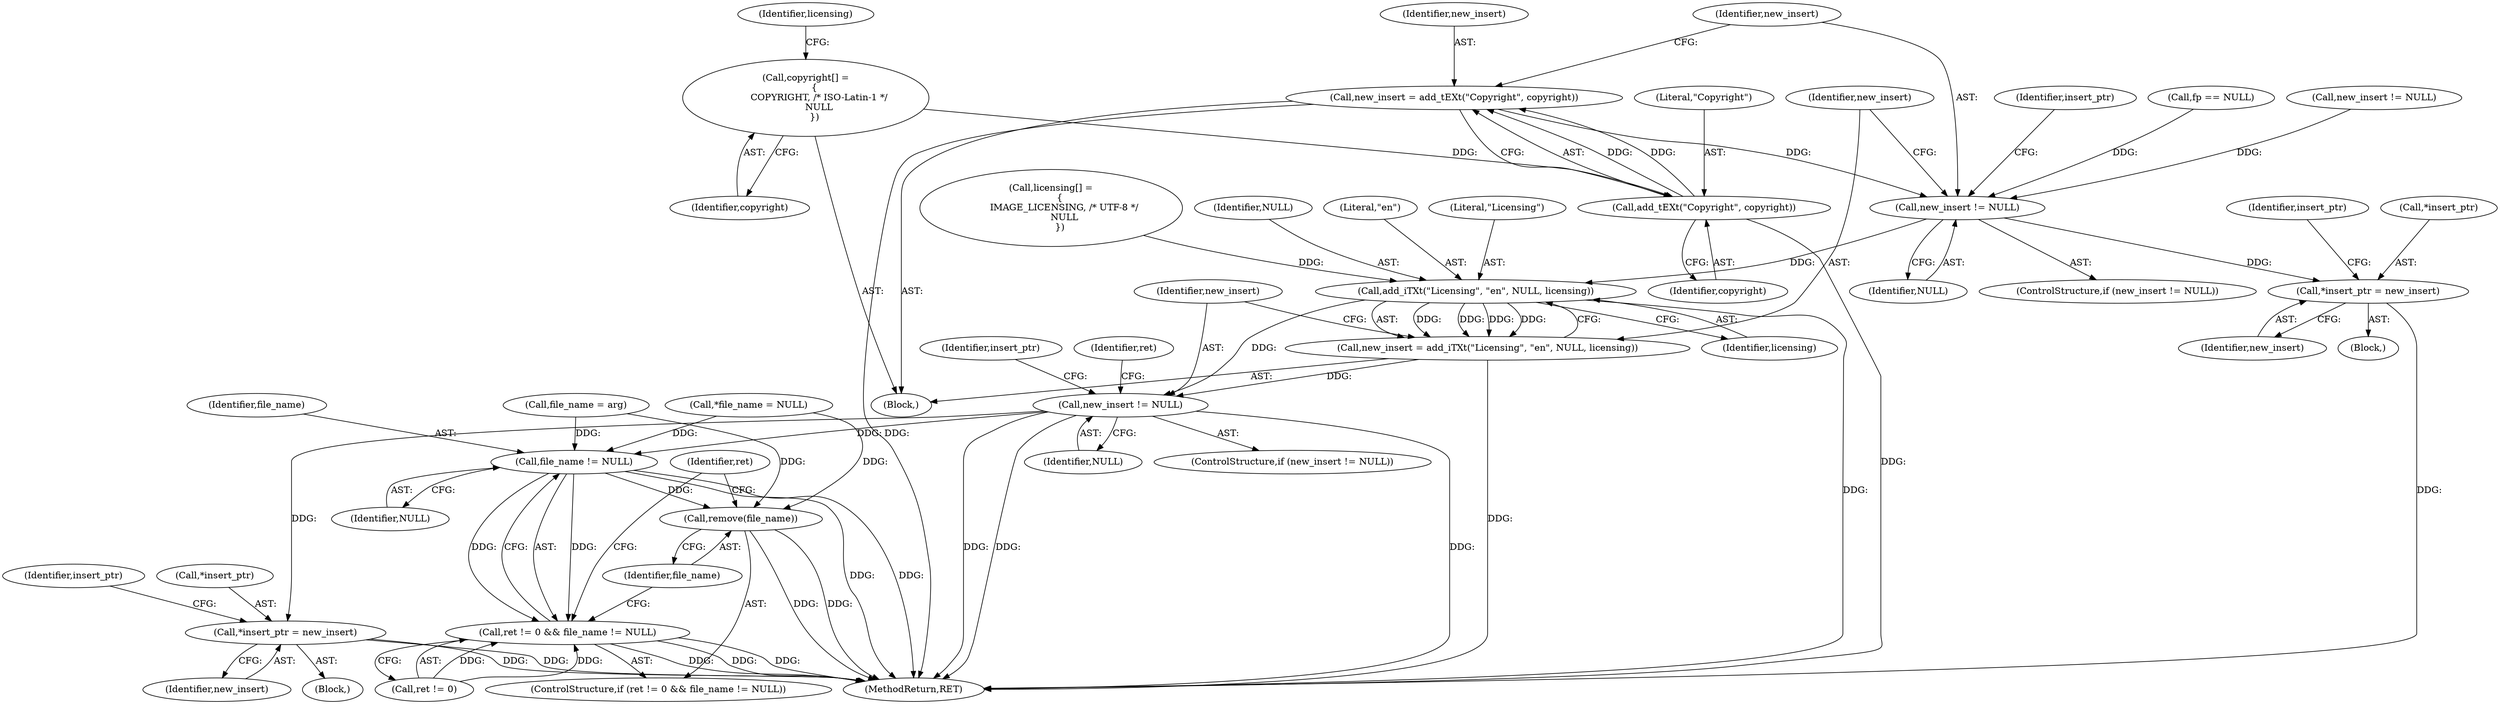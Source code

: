 digraph "0_Android_9d4853418ab2f754c2b63e091c29c5529b8b86ca_18@pointer" {
"1000662" [label="(Call,new_insert = add_tEXt(\"Copyright\", copyright))"];
"1000664" [label="(Call,add_tEXt(\"Copyright\", copyright))"];
"1000656" [label="(Call,copyright[] =\n      {\n         COPYRIGHT, /* ISO-Latin-1 */\n         NULL\n      })"];
"1000668" [label="(Call,new_insert != NULL)"];
"1000672" [label="(Call,*insert_ptr = new_insert)"];
"1000684" [label="(Call,add_iTXt(\"Licensing\", \"en\", NULL, licensing))"];
"1000682" [label="(Call,new_insert = add_iTXt(\"Licensing\", \"en\", NULL, licensing))"];
"1000690" [label="(Call,new_insert != NULL)"];
"1000694" [label="(Call,*insert_ptr = new_insert)"];
"1000725" [label="(Call,file_name != NULL)"];
"1000721" [label="(Call,ret != 0 && file_name != NULL)"];
"1000728" [label="(Call,remove(file_name))"];
"1000527" [label="(Call,file_name = arg)"];
"1000670" [label="(Identifier,NULL)"];
"1000669" [label="(Identifier,new_insert)"];
"1000674" [label="(Identifier,insert_ptr)"];
"1000662" [label="(Call,new_insert = add_tEXt(\"Copyright\", copyright))"];
"1000726" [label="(Identifier,file_name)"];
"1000732" [label="(MethodReturn,RET)"];
"1000125" [label="(Call,*file_name = NULL)"];
"1000687" [label="(Identifier,NULL)"];
"1000707" [label="(Identifier,ret)"];
"1000721" [label="(Call,ret != 0 && file_name != NULL)"];
"1000722" [label="(Call,ret != 0)"];
"1000660" [label="(Identifier,licensing)"];
"1000665" [label="(Literal,\"Copyright\")"];
"1000682" [label="(Call,new_insert = add_iTXt(\"Licensing\", \"en\", NULL, licensing))"];
"1000686" [label="(Literal,\"en\")"];
"1000692" [label="(Identifier,NULL)"];
"1000696" [label="(Identifier,insert_ptr)"];
"1000720" [label="(ControlStructure,if (ret != 0 && file_name != NULL))"];
"1000729" [label="(Identifier,file_name)"];
"1000677" [label="(Identifier,insert_ptr)"];
"1000728" [label="(Call,remove(file_name))"];
"1000731" [label="(Identifier,ret)"];
"1000693" [label="(Block,)"];
"1000699" [label="(Identifier,insert_ptr)"];
"1000690" [label="(Call,new_insert != NULL)"];
"1000694" [label="(Call,*insert_ptr = new_insert)"];
"1000667" [label="(ControlStructure,if (new_insert != NULL))"];
"1000515" [label="(Call,fp == NULL)"];
"1000697" [label="(Identifier,new_insert)"];
"1000675" [label="(Identifier,new_insert)"];
"1000689" [label="(ControlStructure,if (new_insert != NULL))"];
"1000685" [label="(Literal,\"Licensing\")"];
"1000683" [label="(Identifier,new_insert)"];
"1000684" [label="(Call,add_iTXt(\"Licensing\", \"en\", NULL, licensing))"];
"1000666" [label="(Identifier,copyright)"];
"1000673" [label="(Call,*insert_ptr)"];
"1000725" [label="(Call,file_name != NULL)"];
"1000668" [label="(Call,new_insert != NULL)"];
"1000691" [label="(Identifier,new_insert)"];
"1000292" [label="(Call,new_insert != NULL)"];
"1000656" [label="(Call,copyright[] =\n      {\n         COPYRIGHT, /* ISO-Latin-1 */\n         NULL\n      })"];
"1000657" [label="(Identifier,copyright)"];
"1000671" [label="(Block,)"];
"1000654" [label="(Block,)"];
"1000688" [label="(Identifier,licensing)"];
"1000727" [label="(Identifier,NULL)"];
"1000672" [label="(Call,*insert_ptr = new_insert)"];
"1000664" [label="(Call,add_tEXt(\"Copyright\", copyright))"];
"1000659" [label="(Call,licensing[] =\n      {\n         IMAGE_LICENSING, /* UTF-8 */\n         NULL\n      })"];
"1000663" [label="(Identifier,new_insert)"];
"1000695" [label="(Call,*insert_ptr)"];
"1000662" -> "1000654"  [label="AST: "];
"1000662" -> "1000664"  [label="CFG: "];
"1000663" -> "1000662"  [label="AST: "];
"1000664" -> "1000662"  [label="AST: "];
"1000669" -> "1000662"  [label="CFG: "];
"1000662" -> "1000732"  [label="DDG: "];
"1000664" -> "1000662"  [label="DDG: "];
"1000664" -> "1000662"  [label="DDG: "];
"1000662" -> "1000668"  [label="DDG: "];
"1000664" -> "1000666"  [label="CFG: "];
"1000665" -> "1000664"  [label="AST: "];
"1000666" -> "1000664"  [label="AST: "];
"1000664" -> "1000732"  [label="DDG: "];
"1000656" -> "1000664"  [label="DDG: "];
"1000656" -> "1000654"  [label="AST: "];
"1000656" -> "1000657"  [label="CFG: "];
"1000657" -> "1000656"  [label="AST: "];
"1000660" -> "1000656"  [label="CFG: "];
"1000668" -> "1000667"  [label="AST: "];
"1000668" -> "1000670"  [label="CFG: "];
"1000669" -> "1000668"  [label="AST: "];
"1000670" -> "1000668"  [label="AST: "];
"1000674" -> "1000668"  [label="CFG: "];
"1000683" -> "1000668"  [label="CFG: "];
"1000292" -> "1000668"  [label="DDG: "];
"1000515" -> "1000668"  [label="DDG: "];
"1000668" -> "1000672"  [label="DDG: "];
"1000668" -> "1000684"  [label="DDG: "];
"1000672" -> "1000671"  [label="AST: "];
"1000672" -> "1000675"  [label="CFG: "];
"1000673" -> "1000672"  [label="AST: "];
"1000675" -> "1000672"  [label="AST: "];
"1000677" -> "1000672"  [label="CFG: "];
"1000672" -> "1000732"  [label="DDG: "];
"1000684" -> "1000682"  [label="AST: "];
"1000684" -> "1000688"  [label="CFG: "];
"1000685" -> "1000684"  [label="AST: "];
"1000686" -> "1000684"  [label="AST: "];
"1000687" -> "1000684"  [label="AST: "];
"1000688" -> "1000684"  [label="AST: "];
"1000682" -> "1000684"  [label="CFG: "];
"1000684" -> "1000732"  [label="DDG: "];
"1000684" -> "1000682"  [label="DDG: "];
"1000684" -> "1000682"  [label="DDG: "];
"1000684" -> "1000682"  [label="DDG: "];
"1000684" -> "1000682"  [label="DDG: "];
"1000659" -> "1000684"  [label="DDG: "];
"1000684" -> "1000690"  [label="DDG: "];
"1000682" -> "1000654"  [label="AST: "];
"1000683" -> "1000682"  [label="AST: "];
"1000691" -> "1000682"  [label="CFG: "];
"1000682" -> "1000732"  [label="DDG: "];
"1000682" -> "1000690"  [label="DDG: "];
"1000690" -> "1000689"  [label="AST: "];
"1000690" -> "1000692"  [label="CFG: "];
"1000691" -> "1000690"  [label="AST: "];
"1000692" -> "1000690"  [label="AST: "];
"1000696" -> "1000690"  [label="CFG: "];
"1000707" -> "1000690"  [label="CFG: "];
"1000690" -> "1000732"  [label="DDG: "];
"1000690" -> "1000732"  [label="DDG: "];
"1000690" -> "1000732"  [label="DDG: "];
"1000690" -> "1000694"  [label="DDG: "];
"1000690" -> "1000725"  [label="DDG: "];
"1000694" -> "1000693"  [label="AST: "];
"1000694" -> "1000697"  [label="CFG: "];
"1000695" -> "1000694"  [label="AST: "];
"1000697" -> "1000694"  [label="AST: "];
"1000699" -> "1000694"  [label="CFG: "];
"1000694" -> "1000732"  [label="DDG: "];
"1000694" -> "1000732"  [label="DDG: "];
"1000725" -> "1000721"  [label="AST: "];
"1000725" -> "1000727"  [label="CFG: "];
"1000726" -> "1000725"  [label="AST: "];
"1000727" -> "1000725"  [label="AST: "];
"1000721" -> "1000725"  [label="CFG: "];
"1000725" -> "1000732"  [label="DDG: "];
"1000725" -> "1000732"  [label="DDG: "];
"1000725" -> "1000721"  [label="DDG: "];
"1000725" -> "1000721"  [label="DDG: "];
"1000125" -> "1000725"  [label="DDG: "];
"1000527" -> "1000725"  [label="DDG: "];
"1000725" -> "1000728"  [label="DDG: "];
"1000721" -> "1000720"  [label="AST: "];
"1000721" -> "1000722"  [label="CFG: "];
"1000722" -> "1000721"  [label="AST: "];
"1000729" -> "1000721"  [label="CFG: "];
"1000731" -> "1000721"  [label="CFG: "];
"1000721" -> "1000732"  [label="DDG: "];
"1000721" -> "1000732"  [label="DDG: "];
"1000721" -> "1000732"  [label="DDG: "];
"1000722" -> "1000721"  [label="DDG: "];
"1000722" -> "1000721"  [label="DDG: "];
"1000728" -> "1000720"  [label="AST: "];
"1000728" -> "1000729"  [label="CFG: "];
"1000729" -> "1000728"  [label="AST: "];
"1000731" -> "1000728"  [label="CFG: "];
"1000728" -> "1000732"  [label="DDG: "];
"1000728" -> "1000732"  [label="DDG: "];
"1000125" -> "1000728"  [label="DDG: "];
"1000527" -> "1000728"  [label="DDG: "];
}
